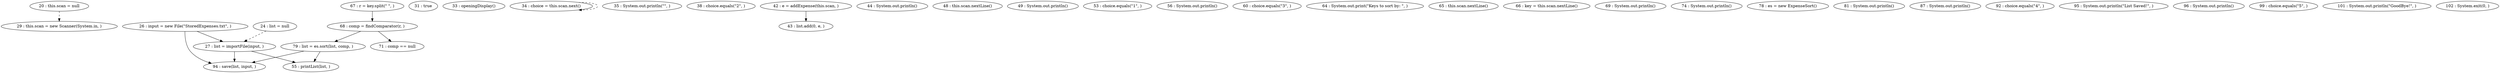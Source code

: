 digraph G {
"20 : this.scan = null"
"20 : this.scan = null" -> "29 : this.scan = new Scanner(System.in, )" [style=dashed]
"24 : list = null"
"24 : list = null" -> "27 : list = importFile(input, )" [style=dashed]
"26 : input = new File(\"StoredExpenses.txt\", )"
"26 : input = new File(\"StoredExpenses.txt\", )" -> "94 : save(list, input, )"
"26 : input = new File(\"StoredExpenses.txt\", )" -> "27 : list = importFile(input, )"
"27 : list = importFile(input, )"
"27 : list = importFile(input, )" -> "55 : printList(list, )"
"27 : list = importFile(input, )" -> "94 : save(list, input, )"
"29 : this.scan = new Scanner(System.in, )"
"31 : true"
"33 : openingDisplay()"
"34 : choice = this.scan.next()"
"34 : choice = this.scan.next()" -> "34 : choice = this.scan.next()" [style=dashed]
"35 : System.out.println(\"\", )"
"38 : choice.equals(\"2\", )"
"42 : e = addExpense(this.scan, )"
"42 : e = addExpense(this.scan, )" -> "43 : list.add(0, e, )"
"43 : list.add(0, e, )"
"44 : System.out.println()"
"48 : this.scan.nextLine()"
"49 : System.out.println()"
"53 : choice.equals(\"1\", )"
"55 : printList(list, )"
"56 : System.out.println()"
"60 : choice.equals(\"3\", )"
"64 : System.out.print(\"Keys to sort by: \", )"
"65 : this.scan.nextLine()"
"66 : key = this.scan.nextLine()"
"67 : r = key.split(\" \", )"
"67 : r = key.split(\" \", )" -> "68 : comp = findComparator(r, )"
"68 : comp = findComparator(r, )"
"68 : comp = findComparator(r, )" -> "79 : list = es.sort(list, comp, )"
"68 : comp = findComparator(r, )" -> "71 : comp == null"
"69 : System.out.println()"
"71 : comp == null"
"74 : System.out.println()"
"78 : es = new ExpenseSort()"
"79 : list = es.sort(list, comp, )"
"79 : list = es.sort(list, comp, )" -> "55 : printList(list, )"
"79 : list = es.sort(list, comp, )" -> "94 : save(list, input, )"
"81 : System.out.println()"
"87 : System.out.println()"
"92 : choice.equals(\"4\", )"
"94 : save(list, input, )"
"95 : System.out.println(\"List Saved!\", )"
"96 : System.out.println()"
"99 : choice.equals(\"5\", )"
"101 : System.out.println(\"GoodBye!\", )"
"102 : System.exit(0, )"
"31 : true"
}
